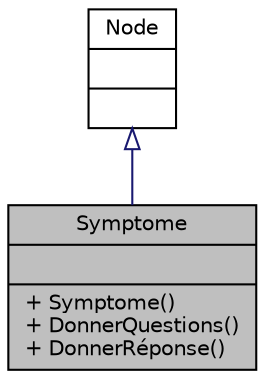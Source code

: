 digraph "Symptome"
{
 // LATEX_PDF_SIZE
  edge [fontname="Helvetica",fontsize="10",labelfontname="Helvetica",labelfontsize="10"];
  node [fontname="Helvetica",fontsize="10",shape=record];
  Node1 [label="{Symptome\n||+ Symptome()\l+ DonnerQuestions()\l+ DonnerRéponse()\l}",height=0.2,width=0.4,color="black", fillcolor="grey75", style="filled", fontcolor="black",tooltip=" "];
  Node2 -> Node1 [dir="back",color="midnightblue",fontsize="10",style="solid",arrowtail="onormal"];
  Node2 [label="{Node\n||}",height=0.2,width=0.4,color="black", fillcolor="white", style="filled",tooltip=" "];
}

